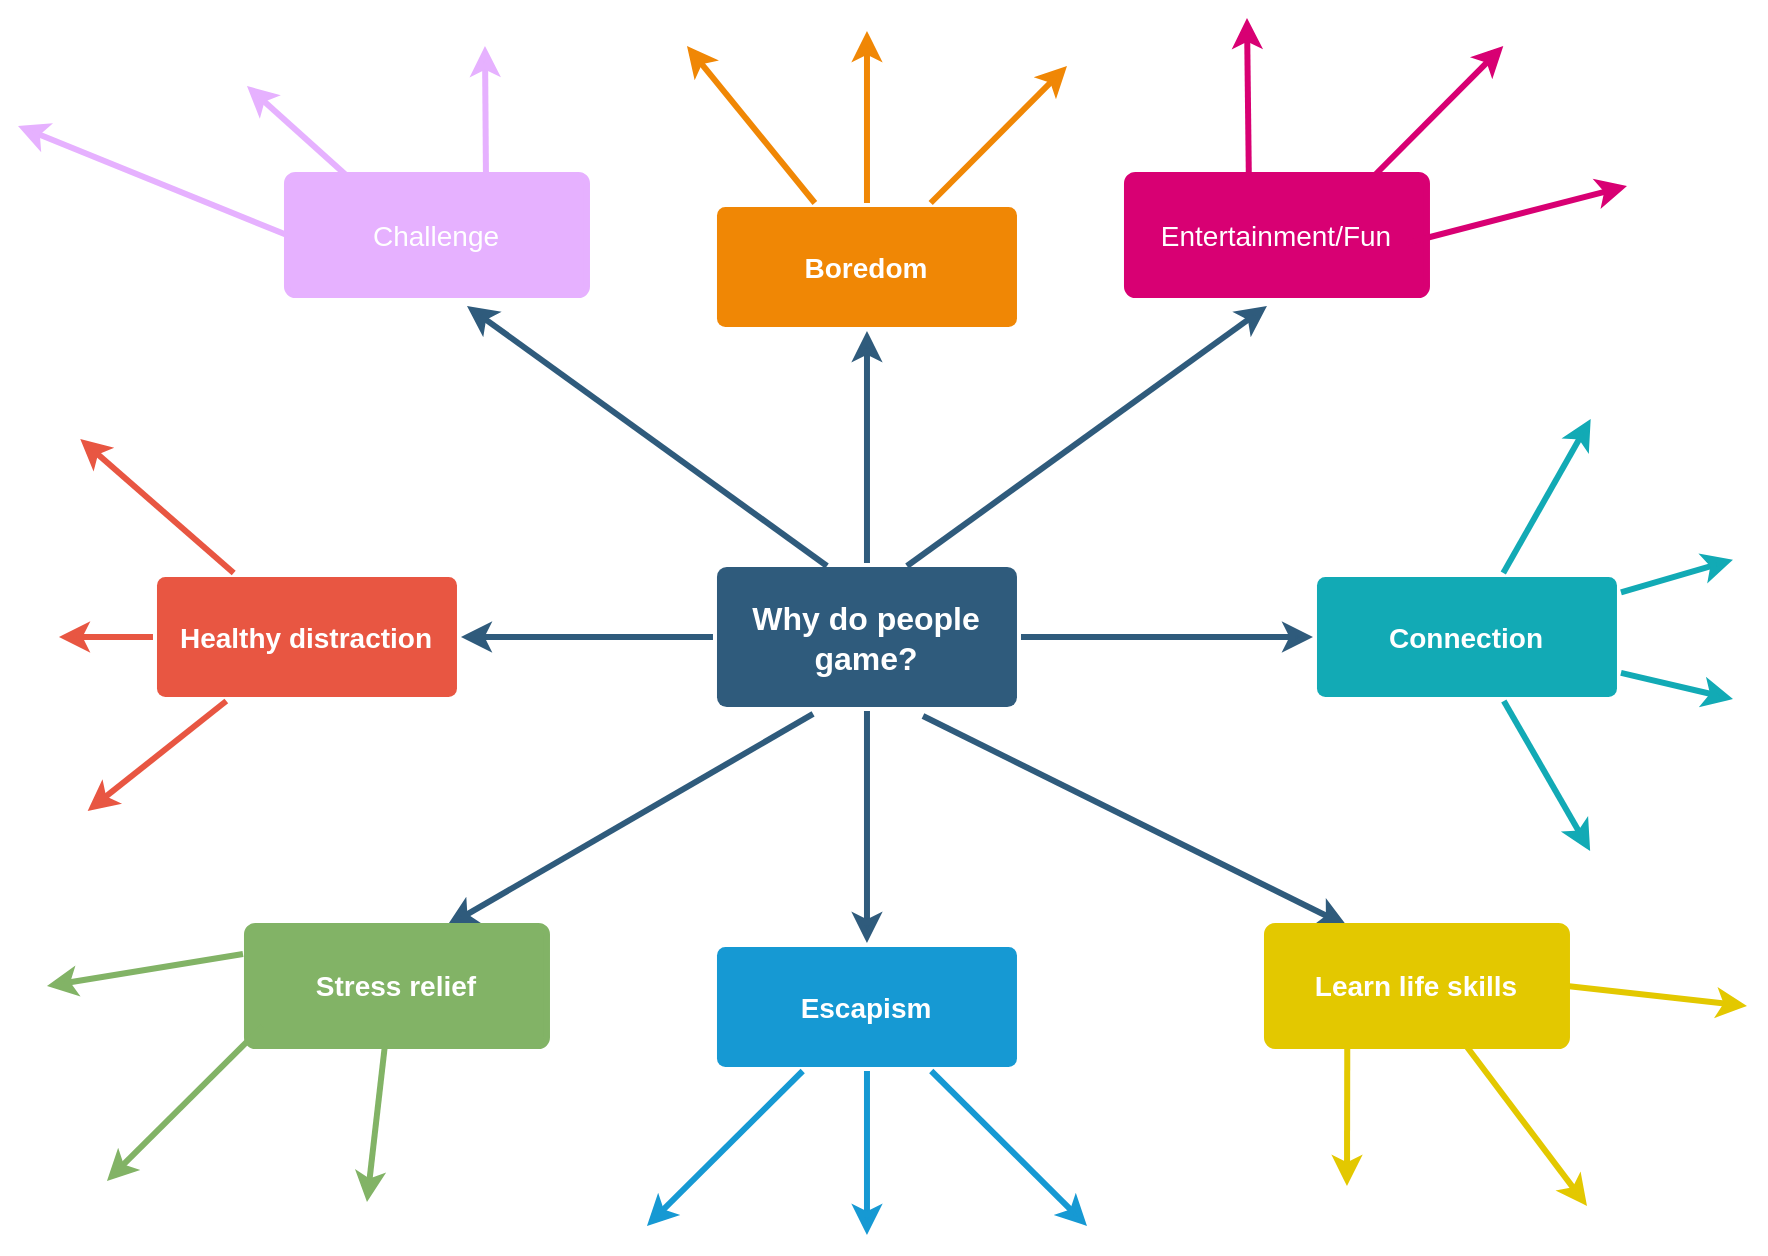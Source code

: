 <mxfile version="13.6.9" type="github">
  <diagram id="6a731a19-8d31-9384-78a2-239565b7b9f0" name="Page-1">
    <mxGraphModel dx="1718" dy="974" grid="1" gridSize="10" guides="1" tooltips="1" connect="1" arrows="1" fold="1" page="1" pageScale="1" pageWidth="1654" pageHeight="1169" background="#ffffff" math="0" shadow="0">
      <root>
        <mxCell id="0" />
        <mxCell id="1" parent="0" />
        <mxCell id="1745" value="" style="edgeStyle=none;rounded=0;jumpStyle=none;html=1;shadow=0;labelBackgroundColor=none;startArrow=none;startFill=0;endArrow=classic;endFill=1;jettySize=auto;orthogonalLoop=1;strokeColor=#2F5B7C;strokeWidth=3;fontFamily=Helvetica;fontSize=16;fontColor=#23445D;spacing=5;" parent="1" source="1749" target="1764" edge="1">
          <mxGeometry relative="1" as="geometry" />
        </mxCell>
        <mxCell id="1746" value="" style="edgeStyle=none;rounded=0;jumpStyle=none;html=1;shadow=0;labelBackgroundColor=none;startArrow=none;startFill=0;endArrow=classic;endFill=1;jettySize=auto;orthogonalLoop=1;strokeColor=#2F5B7C;strokeWidth=3;fontFamily=Helvetica;fontSize=16;fontColor=#23445D;spacing=5;" parent="1" source="1749" target="1771" edge="1">
          <mxGeometry relative="1" as="geometry" />
        </mxCell>
        <mxCell id="1747" value="" style="edgeStyle=none;rounded=0;jumpStyle=none;html=1;shadow=0;labelBackgroundColor=none;startArrow=none;startFill=0;endArrow=classic;endFill=1;jettySize=auto;orthogonalLoop=1;strokeColor=#2F5B7C;strokeWidth=3;fontFamily=Helvetica;fontSize=16;fontColor=#23445D;spacing=5;" parent="1" source="1749" target="1760" edge="1">
          <mxGeometry relative="1" as="geometry" />
        </mxCell>
        <mxCell id="1748" value="" style="edgeStyle=none;rounded=0;jumpStyle=none;html=1;shadow=0;labelBackgroundColor=none;startArrow=none;startFill=0;endArrow=classic;endFill=1;jettySize=auto;orthogonalLoop=1;strokeColor=#2F5B7C;strokeWidth=3;fontFamily=Helvetica;fontSize=16;fontColor=#23445D;spacing=5;" parent="1" source="1749" target="1753" edge="1">
          <mxGeometry relative="1" as="geometry" />
        </mxCell>
        <mxCell id="1749" value="Why do people game?" style="rounded=1;whiteSpace=wrap;html=1;shadow=0;labelBackgroundColor=none;strokeColor=none;strokeWidth=3;fillColor=#2F5B7C;fontFamily=Helvetica;fontSize=16;fontColor=#FFFFFF;align=center;fontStyle=1;spacing=5;arcSize=7;perimeterSpacing=2;" parent="1" vertex="1">
          <mxGeometry x="744.49" y="534.5" width="150" height="70" as="geometry" />
        </mxCell>
        <mxCell id="1750" value="" style="edgeStyle=none;rounded=1;jumpStyle=none;html=1;shadow=0;labelBackgroundColor=none;startArrow=none;startFill=0;jettySize=auto;orthogonalLoop=1;strokeColor=#E85642;strokeWidth=3;fontFamily=Helvetica;fontSize=14;fontColor=#FFFFFF;spacing=5;fontStyle=1;fillColor=#b0e3e6;" parent="1" source="1753" edge="1">
          <mxGeometry relative="1" as="geometry">
            <mxPoint x="426.131" y="470.5" as="targetPoint" />
          </mxGeometry>
        </mxCell>
        <mxCell id="1751" value="" style="edgeStyle=none;rounded=1;jumpStyle=none;html=1;shadow=0;labelBackgroundColor=none;startArrow=none;startFill=0;jettySize=auto;orthogonalLoop=1;strokeColor=#E85642;strokeWidth=3;fontFamily=Helvetica;fontSize=14;fontColor=#FFFFFF;spacing=5;fontStyle=1;fillColor=#b0e3e6;" parent="1" source="1753" edge="1">
          <mxGeometry relative="1" as="geometry">
            <mxPoint x="415.49" y="569.5" as="targetPoint" />
          </mxGeometry>
        </mxCell>
        <mxCell id="1752" value="" style="edgeStyle=none;rounded=1;jumpStyle=none;html=1;shadow=0;labelBackgroundColor=none;startArrow=none;startFill=0;jettySize=auto;orthogonalLoop=1;strokeColor=#E85642;strokeWidth=3;fontFamily=Helvetica;fontSize=14;fontColor=#FFFFFF;spacing=5;fontStyle=1;fillColor=#b0e3e6;" parent="1" source="1753" edge="1">
          <mxGeometry relative="1" as="geometry">
            <mxPoint x="429.826" y="656.5" as="targetPoint" />
          </mxGeometry>
        </mxCell>
        <mxCell id="1753" value="Healthy distraction" style="rounded=1;whiteSpace=wrap;html=1;shadow=0;labelBackgroundColor=none;strokeColor=none;strokeWidth=3;fillColor=#e85642;fontFamily=Helvetica;fontSize=14;fontColor=#FFFFFF;align=center;spacing=5;fontStyle=1;arcSize=7;perimeterSpacing=2;" parent="1" vertex="1">
          <mxGeometry x="464.49" y="539.5" width="150" height="60" as="geometry" />
        </mxCell>
        <mxCell id="1757" value="" style="edgeStyle=none;rounded=0;jumpStyle=none;html=1;shadow=0;labelBackgroundColor=none;startArrow=none;startFill=0;endArrow=classic;endFill=1;jettySize=auto;orthogonalLoop=1;strokeColor=#1699D3;strokeWidth=3;fontFamily=Helvetica;fontSize=14;fontColor=#FFFFFF;spacing=5;" parent="1" source="1760" edge="1">
          <mxGeometry relative="1" as="geometry">
            <mxPoint x="709.49" y="864" as="targetPoint" />
          </mxGeometry>
        </mxCell>
        <mxCell id="1758" value="" style="edgeStyle=none;rounded=0;jumpStyle=none;html=1;shadow=0;labelBackgroundColor=none;startArrow=none;startFill=0;endArrow=classic;endFill=1;jettySize=auto;orthogonalLoop=1;strokeColor=#1699D3;strokeWidth=3;fontFamily=Helvetica;fontSize=14;fontColor=#FFFFFF;spacing=5;" parent="1" source="1760" edge="1">
          <mxGeometry relative="1" as="geometry">
            <mxPoint x="819.49" y="868.5" as="targetPoint" />
          </mxGeometry>
        </mxCell>
        <mxCell id="1759" value="" style="edgeStyle=none;rounded=0;jumpStyle=none;html=1;shadow=0;labelBackgroundColor=none;startArrow=none;startFill=0;endArrow=classic;endFill=1;jettySize=auto;orthogonalLoop=1;strokeColor=#1699D3;strokeWidth=3;fontFamily=Helvetica;fontSize=14;fontColor=#FFFFFF;spacing=5;" parent="1" source="1760" edge="1">
          <mxGeometry relative="1" as="geometry">
            <mxPoint x="929.49" y="864" as="targetPoint" />
          </mxGeometry>
        </mxCell>
        <mxCell id="1760" value="Escapism" style="rounded=1;whiteSpace=wrap;html=1;shadow=0;labelBackgroundColor=none;strokeColor=none;strokeWidth=3;fillColor=#1699d3;fontFamily=Helvetica;fontSize=14;fontColor=#FFFFFF;align=center;spacing=5;fontStyle=1;arcSize=7;perimeterSpacing=2;" parent="1" vertex="1">
          <mxGeometry x="744.49" y="724.5" width="150" height="60" as="geometry" />
        </mxCell>
        <mxCell id="1764" value="Boredom" style="rounded=1;whiteSpace=wrap;html=1;shadow=0;labelBackgroundColor=none;strokeColor=none;strokeWidth=3;fillColor=#F08705;fontFamily=Helvetica;fontSize=14;fontColor=#FFFFFF;align=center;spacing=5;fontStyle=1;arcSize=7;perimeterSpacing=2;" parent="1" vertex="1">
          <mxGeometry x="744.49" y="354.5" width="150" height="60" as="geometry" />
        </mxCell>
        <mxCell id="1766" value="" style="edgeStyle=none;rounded=0;jumpStyle=none;html=1;shadow=0;labelBackgroundColor=none;startArrow=none;startFill=0;endArrow=classic;endFill=1;jettySize=auto;orthogonalLoop=1;strokeColor=#F08705;strokeWidth=3;fontFamily=Helvetica;fontSize=14;fontColor=#FFFFFF;spacing=5;" parent="1" source="1764" edge="1">
          <mxGeometry relative="1" as="geometry">
            <mxPoint x="919.49" y="284" as="targetPoint" />
          </mxGeometry>
        </mxCell>
        <mxCell id="1768" value="" style="edgeStyle=none;rounded=0;jumpStyle=none;html=1;shadow=0;labelBackgroundColor=none;startArrow=none;startFill=0;endArrow=classic;endFill=1;jettySize=auto;orthogonalLoop=1;strokeColor=#F08705;strokeWidth=3;fontFamily=Helvetica;fontSize=14;fontColor=#FFFFFF;spacing=5;" parent="1" source="1764" edge="1">
          <mxGeometry relative="1" as="geometry">
            <mxPoint x="819.49" y="266.5" as="targetPoint" />
          </mxGeometry>
        </mxCell>
        <mxCell id="1770" value="" style="edgeStyle=none;rounded=0;jumpStyle=none;html=1;shadow=0;labelBackgroundColor=none;startArrow=none;startFill=0;endArrow=classic;endFill=1;jettySize=auto;orthogonalLoop=1;strokeColor=#F08705;strokeWidth=3;fontFamily=Helvetica;fontSize=14;fontColor=#FFFFFF;spacing=5;" parent="1" source="1764" edge="1">
          <mxGeometry relative="1" as="geometry">
            <mxPoint x="729.49" y="274" as="targetPoint" />
          </mxGeometry>
        </mxCell>
        <mxCell id="1771" value="Connection" style="rounded=1;whiteSpace=wrap;html=1;shadow=0;labelBackgroundColor=none;strokeColor=none;strokeWidth=3;fillColor=#12aab5;fontFamily=Helvetica;fontSize=14;fontColor=#FFFFFF;align=center;spacing=5;fontStyle=1;arcSize=7;perimeterSpacing=2;" parent="1" vertex="1">
          <mxGeometry x="1044.49" y="539.5" width="150" height="60" as="geometry" />
        </mxCell>
        <mxCell id="1773" value="" style="edgeStyle=none;rounded=1;jumpStyle=none;html=1;shadow=0;labelBackgroundColor=none;startArrow=none;startFill=0;jettySize=auto;orthogonalLoop=1;strokeColor=#12AAB5;strokeWidth=3;fontFamily=Helvetica;fontSize=14;fontColor=#FFFFFF;spacing=5;fontStyle=1;fillColor=#b0e3e6;" parent="1" source="1771" edge="1">
          <mxGeometry relative="1" as="geometry">
            <mxPoint x="1181.073" y="676.5" as="targetPoint" />
          </mxGeometry>
        </mxCell>
        <mxCell id="1775" value="" style="edgeStyle=none;rounded=1;jumpStyle=none;html=1;shadow=0;labelBackgroundColor=none;startArrow=none;startFill=0;jettySize=auto;orthogonalLoop=1;strokeColor=#12AAB5;strokeWidth=3;fontFamily=Helvetica;fontSize=14;fontColor=#FFFFFF;spacing=5;fontStyle=1;fillColor=#b0e3e6;" parent="1" source="1771" edge="1">
          <mxGeometry relative="1" as="geometry">
            <mxPoint x="1252.49" y="600.533" as="targetPoint" />
          </mxGeometry>
        </mxCell>
        <mxCell id="1777" value="" style="edgeStyle=none;rounded=1;jumpStyle=none;html=1;shadow=0;labelBackgroundColor=none;startArrow=none;startFill=0;jettySize=auto;orthogonalLoop=1;strokeColor=#12AAB5;strokeWidth=3;fontFamily=Helvetica;fontSize=14;fontColor=#FFFFFF;spacing=5;fontStyle=1;fillColor=#b0e3e6;" parent="1" source="1771" edge="1">
          <mxGeometry relative="1" as="geometry">
            <mxPoint x="1252.49" y="530.867" as="targetPoint" />
          </mxGeometry>
        </mxCell>
        <mxCell id="1779" value="" style="edgeStyle=none;rounded=1;jumpStyle=none;html=1;shadow=0;labelBackgroundColor=none;startArrow=none;startFill=0;jettySize=auto;orthogonalLoop=1;strokeColor=#12AAB5;strokeWidth=3;fontFamily=Helvetica;fontSize=14;fontColor=#FFFFFF;spacing=5;fontStyle=1;fillColor=#b0e3e6;" parent="1" source="1771" edge="1">
          <mxGeometry relative="1" as="geometry">
            <mxPoint x="1181.334" y="460.5" as="targetPoint" />
          </mxGeometry>
        </mxCell>
        <mxCell id="P4UCCWuxnrB1TjXejm1u-1779" value="" style="edgeStyle=none;rounded=0;jumpStyle=none;html=1;shadow=0;labelBackgroundColor=none;startArrow=none;startFill=0;endArrow=classic;endFill=1;jettySize=auto;orthogonalLoop=1;strokeColor=#2F5B7C;strokeWidth=3;fontFamily=Helvetica;fontSize=16;fontColor=#23445D;spacing=5;" edge="1" parent="1">
          <mxGeometry relative="1" as="geometry">
            <mxPoint x="839.49" y="534" as="sourcePoint" />
            <mxPoint x="1019.49" y="404" as="targetPoint" />
          </mxGeometry>
        </mxCell>
        <mxCell id="P4UCCWuxnrB1TjXejm1u-1780" value="" style="edgeStyle=none;rounded=0;jumpStyle=none;html=1;shadow=0;labelBackgroundColor=none;startArrow=none;startFill=0;endArrow=classic;endFill=1;jettySize=auto;orthogonalLoop=1;strokeColor=#2F5B7C;strokeWidth=3;fontFamily=Helvetica;fontSize=16;fontColor=#23445D;spacing=5;" edge="1" parent="1">
          <mxGeometry relative="1" as="geometry">
            <mxPoint x="799.49" y="534" as="sourcePoint" />
            <mxPoint x="619.49" y="404" as="targetPoint" />
          </mxGeometry>
        </mxCell>
        <mxCell id="P4UCCWuxnrB1TjXejm1u-1783" value="&lt;font color=&quot;#ffffff&quot;&gt;Entertainment/Fun&lt;/font&gt;" style="rounded=1;whiteSpace=wrap;html=1;shadow=0;labelBackgroundColor=none;strokeWidth=3;fontFamily=Helvetica;fontSize=14;align=center;spacing=5;fontStyle=0;arcSize=7;perimeterSpacing=2;fontColor=#ffffff;strokeColor=#D80073;fillColor=#D80073;" vertex="1" parent="1">
          <mxGeometry x="949.49" y="338.5" width="150" height="60" as="geometry" />
        </mxCell>
        <mxCell id="P4UCCWuxnrB1TjXejm1u-1784" value="" style="edgeStyle=none;rounded=0;jumpStyle=none;html=1;shadow=0;labelBackgroundColor=none;startArrow=none;startFill=0;endArrow=classic;endFill=1;jettySize=auto;orthogonalLoop=1;strokeColor=#2F5B7C;strokeWidth=3;fontFamily=Helvetica;fontSize=16;fontColor=#23445D;spacing=5;" edge="1" parent="1">
          <mxGeometry relative="1" as="geometry">
            <mxPoint x="847.49" y="609" as="sourcePoint" />
            <mxPoint x="1059.49" y="714" as="targetPoint" />
          </mxGeometry>
        </mxCell>
        <mxCell id="P4UCCWuxnrB1TjXejm1u-1785" value="" style="edgeStyle=none;rounded=0;jumpStyle=none;html=1;shadow=0;labelBackgroundColor=none;startArrow=none;startFill=0;endArrow=classic;endFill=1;jettySize=auto;orthogonalLoop=1;strokeColor=#2F5B7C;strokeWidth=3;fontFamily=Helvetica;fontSize=16;fontColor=#23445D;spacing=5;exitX=0.325;exitY=1.02;exitDx=0;exitDy=0;exitPerimeter=0;" edge="1" parent="1" source="1749">
          <mxGeometry relative="1" as="geometry">
            <mxPoint x="819.49" y="594" as="sourcePoint" />
            <mxPoint x="609.49" y="714" as="targetPoint" />
          </mxGeometry>
        </mxCell>
        <mxCell id="P4UCCWuxnrB1TjXejm1u-1786" value="&lt;font color=&quot;#ffffff&quot;&gt;Stress relief&lt;/font&gt;" style="rounded=1;whiteSpace=wrap;html=1;shadow=0;labelBackgroundColor=none;strokeWidth=3;fontFamily=Helvetica;fontSize=14;align=center;spacing=5;fontStyle=1;arcSize=7;perimeterSpacing=2;strokeColor=#82b366;fillColor=#82B366;" vertex="1" parent="1">
          <mxGeometry x="509.49" y="714" width="150" height="60" as="geometry" />
        </mxCell>
        <mxCell id="P4UCCWuxnrB1TjXejm1u-1787" value="Learn life skills" style="rounded=1;whiteSpace=wrap;html=1;shadow=0;labelBackgroundColor=none;strokeWidth=3;fontFamily=Helvetica;fontSize=14;fontColor=#ffffff;align=center;spacing=5;fontStyle=1;arcSize=7;perimeterSpacing=2;strokeColor=#E3C800;fillColor=#E3C800;" vertex="1" parent="1">
          <mxGeometry x="1019.49" y="714" width="150" height="60" as="geometry" />
        </mxCell>
        <mxCell id="P4UCCWuxnrB1TjXejm1u-1788" value="&lt;font color=&quot;#ffffff&quot;&gt;Challenge&lt;/font&gt;" style="rounded=1;whiteSpace=wrap;html=1;shadow=0;labelBackgroundColor=none;strokeWidth=3;fontFamily=Helvetica;fontSize=14;align=center;spacing=5;fontStyle=0;arcSize=7;perimeterSpacing=2;strokeColor=#E6B1FF;fillColor=#E6B1FF;" vertex="1" parent="1">
          <mxGeometry x="529.49" y="338.5" width="150" height="60" as="geometry" />
        </mxCell>
        <mxCell id="P4UCCWuxnrB1TjXejm1u-1791" value="" style="edgeStyle=none;rounded=0;jumpStyle=none;html=1;shadow=0;labelBackgroundColor=none;startArrow=none;startFill=0;endArrow=classic;endFill=1;jettySize=auto;orthogonalLoop=1;strokeWidth=3;fontFamily=Helvetica;fontSize=14;fontColor=#FFFFFF;spacing=5;strokeColor=#E6B1FF;" edge="1" parent="1">
          <mxGeometry relative="1" as="geometry">
            <mxPoint x="529.485" y="368.5" as="sourcePoint" />
            <mxPoint x="395" y="314" as="targetPoint" />
          </mxGeometry>
        </mxCell>
        <mxCell id="P4UCCWuxnrB1TjXejm1u-1793" value="" style="edgeStyle=none;rounded=0;jumpStyle=none;html=1;shadow=0;labelBackgroundColor=none;startArrow=none;startFill=0;endArrow=classic;endFill=1;jettySize=auto;orthogonalLoop=1;strokeWidth=3;fontFamily=Helvetica;fontSize=14;fontColor=#FFFFFF;spacing=5;strokeColor=#E6B1FF;" edge="1" parent="1">
          <mxGeometry relative="1" as="geometry">
            <mxPoint x="558.975" y="338.5" as="sourcePoint" />
            <mxPoint x="509.49" y="294" as="targetPoint" />
          </mxGeometry>
        </mxCell>
        <mxCell id="P4UCCWuxnrB1TjXejm1u-1794" value="" style="edgeStyle=none;rounded=0;jumpStyle=none;html=1;shadow=0;labelBackgroundColor=none;startArrow=none;startFill=0;endArrow=classic;endFill=1;jettySize=auto;orthogonalLoop=1;strokeWidth=3;fontFamily=Helvetica;fontSize=14;fontColor=#FFFFFF;spacing=5;strokeColor=#E6B1FF;" edge="1" parent="1">
          <mxGeometry relative="1" as="geometry">
            <mxPoint x="628.975" y="338.5" as="sourcePoint" />
            <mxPoint x="628.49" y="274" as="targetPoint" />
          </mxGeometry>
        </mxCell>
        <mxCell id="P4UCCWuxnrB1TjXejm1u-1795" value="" style="edgeStyle=none;rounded=0;jumpStyle=none;html=1;shadow=0;labelBackgroundColor=none;startArrow=none;startFill=0;endArrow=classic;endFill=1;jettySize=auto;orthogonalLoop=1;strokeWidth=3;fontFamily=Helvetica;fontSize=14;fontColor=#FFFFFF;spacing=5;strokeColor=#D80073;" edge="1" parent="1">
          <mxGeometry relative="1" as="geometry">
            <mxPoint x="1069.491" y="342.5" as="sourcePoint" />
            <mxPoint x="1137.65" y="274" as="targetPoint" />
          </mxGeometry>
        </mxCell>
        <mxCell id="P4UCCWuxnrB1TjXejm1u-1796" value="" style="edgeStyle=none;rounded=0;jumpStyle=none;html=1;shadow=0;labelBackgroundColor=none;startArrow=none;startFill=0;endArrow=classic;endFill=1;jettySize=auto;orthogonalLoop=1;strokeWidth=3;fontFamily=Helvetica;fontSize=14;fontColor=#FFFFFF;spacing=5;strokeColor=#D80073;" edge="1" parent="1">
          <mxGeometry relative="1" as="geometry">
            <mxPoint x="1089.491" y="372.5" as="sourcePoint" />
            <mxPoint x="1199.49" y="344" as="targetPoint" />
          </mxGeometry>
        </mxCell>
        <mxCell id="P4UCCWuxnrB1TjXejm1u-1797" value="" style="edgeStyle=none;rounded=0;jumpStyle=none;html=1;shadow=0;labelBackgroundColor=none;startArrow=none;startFill=0;endArrow=classic;endFill=1;jettySize=auto;orthogonalLoop=1;strokeWidth=3;fontFamily=Helvetica;fontSize=14;fontColor=#FFFFFF;spacing=5;strokeColor=#D80073;" edge="1" parent="1">
          <mxGeometry relative="1" as="geometry">
            <mxPoint x="1010.411" y="338.5" as="sourcePoint" />
            <mxPoint x="1009.49" y="260" as="targetPoint" />
          </mxGeometry>
        </mxCell>
        <mxCell id="P4UCCWuxnrB1TjXejm1u-1798" value="" style="edgeStyle=none;rounded=0;jumpStyle=none;html=1;shadow=0;labelBackgroundColor=none;startArrow=none;startFill=0;endArrow=classic;endFill=1;jettySize=auto;orthogonalLoop=1;strokeWidth=3;fontFamily=Helvetica;fontSize=14;fontColor=#FFFFFF;spacing=5;strokeColor=#82B366;" edge="1" parent="1">
          <mxGeometry relative="1" as="geometry">
            <mxPoint x="517.344" y="764" as="sourcePoint" />
            <mxPoint x="439.49" y="841.5" as="targetPoint" />
          </mxGeometry>
        </mxCell>
        <mxCell id="P4UCCWuxnrB1TjXejm1u-1799" value="" style="edgeStyle=none;rounded=0;jumpStyle=none;html=1;shadow=0;labelBackgroundColor=none;startArrow=none;startFill=0;endArrow=classic;endFill=1;jettySize=auto;orthogonalLoop=1;strokeWidth=3;fontFamily=Helvetica;fontSize=14;fontColor=#FFFFFF;spacing=5;strokeColor=#82B366;" edge="1" parent="1">
          <mxGeometry relative="1" as="geometry">
            <mxPoint x="578.414" y="774" as="sourcePoint" />
            <mxPoint x="569.49" y="852" as="targetPoint" />
          </mxGeometry>
        </mxCell>
        <mxCell id="P4UCCWuxnrB1TjXejm1u-1801" value="" style="edgeStyle=none;rounded=0;jumpStyle=none;html=1;shadow=0;labelBackgroundColor=none;startArrow=none;startFill=0;endArrow=classic;endFill=1;jettySize=auto;orthogonalLoop=1;strokeWidth=3;fontFamily=Helvetica;fontSize=14;fontColor=#FFFFFF;spacing=5;strokeColor=#82B366;exitX=0;exitY=0.25;exitDx=0;exitDy=0;" edge="1" parent="1" source="P4UCCWuxnrB1TjXejm1u-1786">
          <mxGeometry relative="1" as="geometry">
            <mxPoint x="464.494" y="714" as="sourcePoint" />
            <mxPoint x="409.49" y="744" as="targetPoint" />
          </mxGeometry>
        </mxCell>
        <mxCell id="P4UCCWuxnrB1TjXejm1u-1802" value="" style="edgeStyle=none;rounded=0;jumpStyle=none;html=1;shadow=0;labelBackgroundColor=none;startArrow=none;startFill=0;endArrow=classic;endFill=1;jettySize=auto;orthogonalLoop=1;strokeWidth=3;fontFamily=Helvetica;fontSize=14;fontColor=#FFFFFF;spacing=5;strokeColor=#E3C800;" edge="1" parent="1">
          <mxGeometry relative="1" as="geometry">
            <mxPoint x="1059.636" y="774" as="sourcePoint" />
            <mxPoint x="1059.49" y="844" as="targetPoint" />
          </mxGeometry>
        </mxCell>
        <mxCell id="P4UCCWuxnrB1TjXejm1u-1803" value="" style="edgeStyle=none;rounded=0;jumpStyle=none;html=1;shadow=0;labelBackgroundColor=none;startArrow=none;startFill=0;endArrow=classic;endFill=1;jettySize=auto;orthogonalLoop=1;strokeWidth=3;fontFamily=Helvetica;fontSize=14;fontColor=#FFFFFF;spacing=5;strokeColor=#E3C800;" edge="1" parent="1">
          <mxGeometry relative="1" as="geometry">
            <mxPoint x="1119.136" y="774" as="sourcePoint" />
            <mxPoint x="1179.49" y="854" as="targetPoint" />
          </mxGeometry>
        </mxCell>
        <mxCell id="P4UCCWuxnrB1TjXejm1u-1804" value="" style="edgeStyle=none;rounded=0;jumpStyle=none;html=1;shadow=0;labelBackgroundColor=none;startArrow=none;startFill=0;endArrow=classic;endFill=1;jettySize=auto;orthogonalLoop=1;strokeWidth=3;fontFamily=Helvetica;fontSize=14;fontColor=#FFFFFF;spacing=5;strokeColor=#E3C800;" edge="1" parent="1">
          <mxGeometry relative="1" as="geometry">
            <mxPoint x="1169.486" y="744" as="sourcePoint" />
            <mxPoint x="1259.49" y="754" as="targetPoint" />
          </mxGeometry>
        </mxCell>
      </root>
    </mxGraphModel>
  </diagram>
</mxfile>
